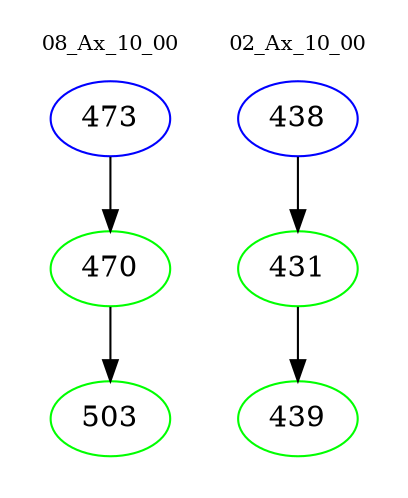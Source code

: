 digraph{
subgraph cluster_0 {
color = white
label = "08_Ax_10_00";
fontsize=10;
T0_473 [label="473", color="blue"]
T0_473 -> T0_470 [color="black"]
T0_470 [label="470", color="green"]
T0_470 -> T0_503 [color="black"]
T0_503 [label="503", color="green"]
}
subgraph cluster_1 {
color = white
label = "02_Ax_10_00";
fontsize=10;
T1_438 [label="438", color="blue"]
T1_438 -> T1_431 [color="black"]
T1_431 [label="431", color="green"]
T1_431 -> T1_439 [color="black"]
T1_439 [label="439", color="green"]
}
}
